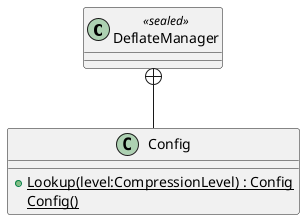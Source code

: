 @startuml
class DeflateManager <<sealed>> {
}
class Config {
    + {static} Lookup(level:CompressionLevel) : Config
    {static} Config()
}
DeflateManager +-- Config
@enduml

